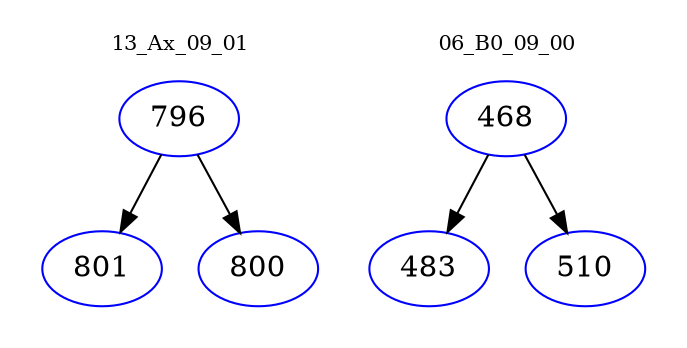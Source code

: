 digraph{
subgraph cluster_0 {
color = white
label = "13_Ax_09_01";
fontsize=10;
T0_796 [label="796", color="blue"]
T0_796 -> T0_801 [color="black"]
T0_801 [label="801", color="blue"]
T0_796 -> T0_800 [color="black"]
T0_800 [label="800", color="blue"]
}
subgraph cluster_1 {
color = white
label = "06_B0_09_00";
fontsize=10;
T1_468 [label="468", color="blue"]
T1_468 -> T1_483 [color="black"]
T1_483 [label="483", color="blue"]
T1_468 -> T1_510 [color="black"]
T1_510 [label="510", color="blue"]
}
}
